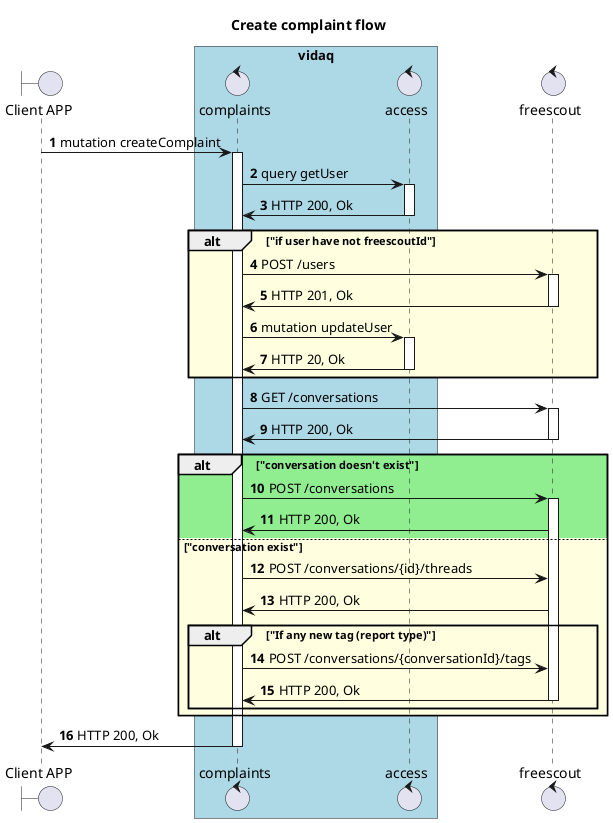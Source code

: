 @startuml

title "Create complaint flow"


boundary "Client APP" as GUI
box "vidaq" #LightBlue
control "complaints" as C
control "access" as A
end box
control "freescout" as F

autonumber

GUI -> C: mutation createComplaint
activate C
C -> A: query getUser
activate A
A -> C: HTTP 200, Ok
deactivate A

alt #LightYellow "if user have not freescoutId"
C -> F: POST /users
activate F
F -> C: HTTP 201, Ok
deactivate F
C -> A: mutation updateUser
activate A
A -> C: HTTP 20, Ok
deactivate A
end

C -> F: GET /conversations
activate F
F -> C: HTTP 200, Ok
deactivate F
alt #LightGreen "conversation doesn't exist"
C -> F: POST /conversations
activate F
F -> C: HTTP 200, Ok
else #LightYellow "conversation exist"
C -> F: POST /conversations/{id}/threads
F -> C: HTTP 200, Ok
alt "If any new tag (report type)"
C -> F: POST /conversations/{conversationId}/tags
F -> C: HTTP 200, Ok
deactivate F
end
end

C -> GUI: HTTP 200, Ok
deactivate C

@enduml